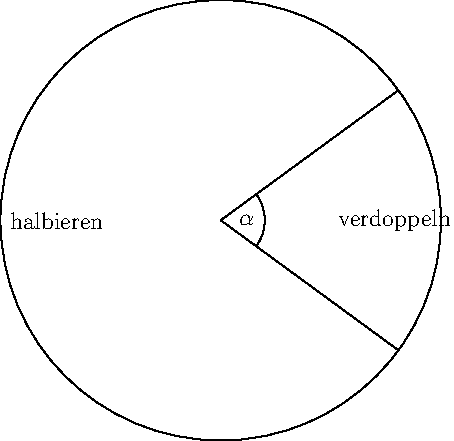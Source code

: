 size(8cm);
path u = scale(2)*unitcircle;
pair a = point(u,0.4);draw((0,0)--a);
pair b = point(u,-0.4);draw((0,0)--b);
draw(scale(0.2)*subpath(u,0.4,-0.4));
label("$\alpha$",(0.1,0),E);
label("verdoppeln",(1,0),E);
label("halbieren",(-1,0),W);
draw(u);
